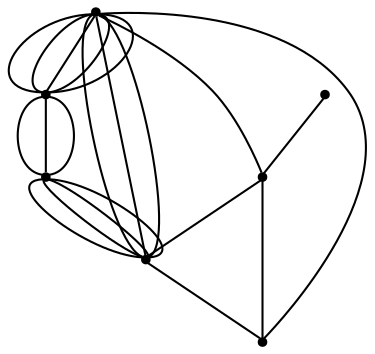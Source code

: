 graph {
  node [shape=point,comment="{\"directed\":false,\"doi\":\"10.1007/978-3-031-49275-4_14\",\"figure\":\"4 (2)\"}"]

  v0 [pos="1289.9439903597042,1042.7826567321083"]
  v1 [pos="1259.7069664775477,982.3132925507684"]
  v2 [pos="1259.7101141042237,891.6104226500688"]
  v3 [pos="1169.0007593450316,1042.7805583400418"]
  v4 [pos="1138.766883089551,891.6083242580021"]
  v5 [pos="1138.7699035393916,952.0776884393421"]
  v6 [pos="1048.060675957035,921.8419571526389"]

  v1 -- v2 [id="-3",pos="1259.7069664775477,982.3132925507684 1259.7101141042237,891.6104226500688 1259.7101141042237,891.6104226500688 1259.7101141042237,891.6104226500688"]
  v1 -- v3 [id="-4",pos="1259.7069664775477,982.3132925507684 1262.7302777969944,1045.80389619445 1262.7302777969944,1045.80389619445 1262.7302777969944,1045.80389619445 1169.0007593450316,1042.7805583400418 1169.0007593450316,1042.7805583400418 1169.0007593450316,1042.7805583400418"]
  v6 -- v4 [id="-9",pos="1048.060675957035,921.8419571526389 1053.1010118858594,886.5721832983181 1053.1010118858594,886.5721832983181 1053.1010118858594,886.5721832983181 1113.5732155860594,866.4150291071826 1113.5732155860594,866.4150291071826 1113.5732155860594,866.4150291071826 1138.766883089551,891.6083242580021 1138.766883089551,891.6083242580021 1138.766883089551,891.6083242580021"]
  v6 -- v4 [id="-11",pos="1048.060675957035,921.8419571526389 1050.50895721524,889.4684094636052 1050.50895721524,889.4684094636052 1050.50895721524,889.4684094636052 1138.766883089551,891.6083242580021 1138.766883089551,891.6083242580021 1138.766883089551,891.6083242580021"]
  v6 -- v3 [id="-13",pos="1048.060675957035,921.8419571526389 1051.0883112888855,981.0611247757925 1051.0883112888855,981.0611247757925 1051.0883112888855,981.0611247757925 1109.78512636696,1039.7614172697665 1109.78512636696,1039.7614172697665 1109.78512636696,1039.7614172697665 1169.0007593450316,1042.7805583400418 1169.0007593450316,1042.7805583400418 1169.0007593450316,1042.7805583400418"]
  v1 -- v4 [id="-15",pos="1259.7069664775477,982.3132925507684 1195.7237282941578,964.4419867841118 1195.7237282941578,964.4419867841118 1195.7237282941578,964.4419867841118 1156.434225474319,925.1529018954392 1156.434225474319,925.1529018954392 1156.434225474319,925.1529018954392 1138.766883089551,891.6083242580021 1138.766883089551,891.6083242580021 1138.766883089551,891.6083242580021"]
  v1 -- v4 [id="-18",pos="1259.7069664775477,982.3132925507684 1259.7090648953315,952.0776884393421 1259.7090648953315,952.0776884393421 1259.7090648953315,952.0776884393421 1194.1986236840912,906.7252042929589 1194.1986236840912,906.7252042929589 1194.1986236840912,906.7252042929589 1138.766883089551,891.6083242580021 1138.766883089551,891.6083242580021 1138.766883089551,891.6083242580021"]
  v1 -- v3 [id="-20",pos="1259.7069664775477,982.3132925507684 1259.7090648953315,1012.5449542286153 1259.7090648953315,1012.5449542286153 1259.7090648953315,1012.5449542286153 1229.4750614630157,1042.7827203197467 1229.4750614630157,1042.7827203197467 1229.4750614630157,1042.7827203197467 1169.0007593450316,1042.7805583400418 1169.0007593450316,1042.7805583400418 1169.0007593450316,1042.7805583400418"]
  v1 -- v3 [id="-21",pos="1259.7069664775477,982.3132925507684 1214.0225672550835,984.3449175970047 1214.0225672550835,984.3449175970047 1214.0225672550835,984.3449175970047 1171.9074495064206,1025.5259890780312 1171.9074495064206,1025.5259890780312 1171.9074495064206,1025.5259890780312 1169.0007593450316,1042.7805583400418 1169.0007593450316,1042.7805583400418 1169.0007593450316,1042.7805583400418"]
  v6 -- v4 [id="-22",pos="1048.060675957035,921.8419571526389 1108.5348508981838,921.8440555447054 1108.5348508981838,921.8440555447054 1108.5348508981838,921.8440555447054 1138.766883089551,891.6083242580021 1138.766883089551,891.6083242580021 1138.766883089551,891.6083242580021"]
  v1 -- v3 [id="-24",pos="1259.7069664775477,982.3132925507684 1215.743651368495,990.2374568703885 1215.743651368495,990.2374568703885 1215.743651368495,990.2374568703885 1176.687390864772,1029.2973719103402 1176.687390864772,1029.2973719103402 1176.687390864772,1029.2973719103402 1169.0007593450316,1042.7805583400418 1169.0007593450316,1042.7805583400418 1169.0007593450316,1042.7805583400418"]
  v6 -- v4 [id="-26",pos="1048.060675957035,921.8419571526389 1140.9066969335033,924.8652950070472 1140.9066969335033,924.8652950070472 1140.9066969335033,924.8652950070472 1138.766883089551,891.6083242580021 1138.766883089551,891.6083242580021 1138.766883089551,891.6083242580021"]
  v3 -- v6 [id="-27",pos="1169.0007593450316,1042.7805583400418 1108.5349780750191,1045.8080929785833 1108.5349780750191,1045.8080929785833 1108.5349780750191,1045.8080929785833 1045.9249953602334,984.4490741486709 1045.9249953602334,984.4490741486709 1045.9249953602334,984.4490741486709 1048.060675957035,921.8419571526389 1048.060675957035,921.8419571526389 1048.060675957035,921.8419571526389"]
  v1 -- v5 [id="-30",pos="1259.7069664775477,982.3132925507684 1137.9729816945928,982.3154545304734 1137.9729816945928,982.3154545304734 1137.9729816945928,982.3154545304734 1138.7699035393916,952.0776884393421 1138.7699035393916,952.0776884393421 1138.7699035393916,952.0776884393421"]
  v5 -- v4 [id="-31",pos="1138.7699035393916,952.0776884393421 1138.766883089551,891.6083242580021 1138.766883089551,891.6083242580021 1138.766883089551,891.6083242580021"]
  v4 -- v2 [id="-33",pos="1138.766883089551,891.6083242580021 1259.7101141042237,891.6104226500688 1259.7101141042237,891.6104226500688 1259.7101141042237,891.6104226500688"]
  v1 -- v4 [id="-36",pos="1259.7069664775477,982.3132925507684 1193.5192450294069,970.1386761312858 1193.5192450294069,970.1386761312858 1193.5192450294069,970.1386761312858 1151.7459786142879,929.0201112987866 1151.7459786142879,929.0201112987866 1151.7459786142879,929.0201112987866 1151.1083139616132,928.0699848061148 1151.1083139616132,928.0699848061148 1151.1083139616132,928.0699848061148 1138.766883089551,891.6083242580021 1138.766883089551,891.6083242580021 1138.766883089551,891.6083242580021"]
  v6 -- v3 [id="-43",pos="1048.060675957035,921.8419571526389 1093.4200111882276,947.039385499953 1093.4200111882276,947.039385499953 1093.4200111882276,947.039385499953 1153.8838212172914,1007.5066512892264 1153.8838212172914,1007.5066512892264 1153.8838212172914,1007.5066512892264 1169.0007593450316,1042.7805583400418 1169.0007593450316,1042.7805583400418 1169.0007593450316,1042.7805583400418"]
  v1 -- v3 [id="-45",pos="1259.7069664775477,982.3132925507684 1169.0028577628157,982.3111941587019 1169.0028577628157,982.3111941587019 1169.0028577628157,982.3111941587019 1169.0007593450316,1042.7805583400418 1169.0007593450316,1042.7805583400418 1169.0007593450316,1042.7805583400418"]
  v0 -- v5 [id="-1",pos="1289.9439903597042,1042.7826567321083 1138.7699035393916,952.0776884393421 1138.7699035393916,952.0776884393421 1138.7699035393916,952.0776884393421"]
  v2 -- v5 [id="-17",pos="1259.7101141042237,891.6104226500688 1138.7699035393916,952.0776884393421 1138.7699035393916,952.0776884393421 1138.7699035393916,952.0776884393421"]
}